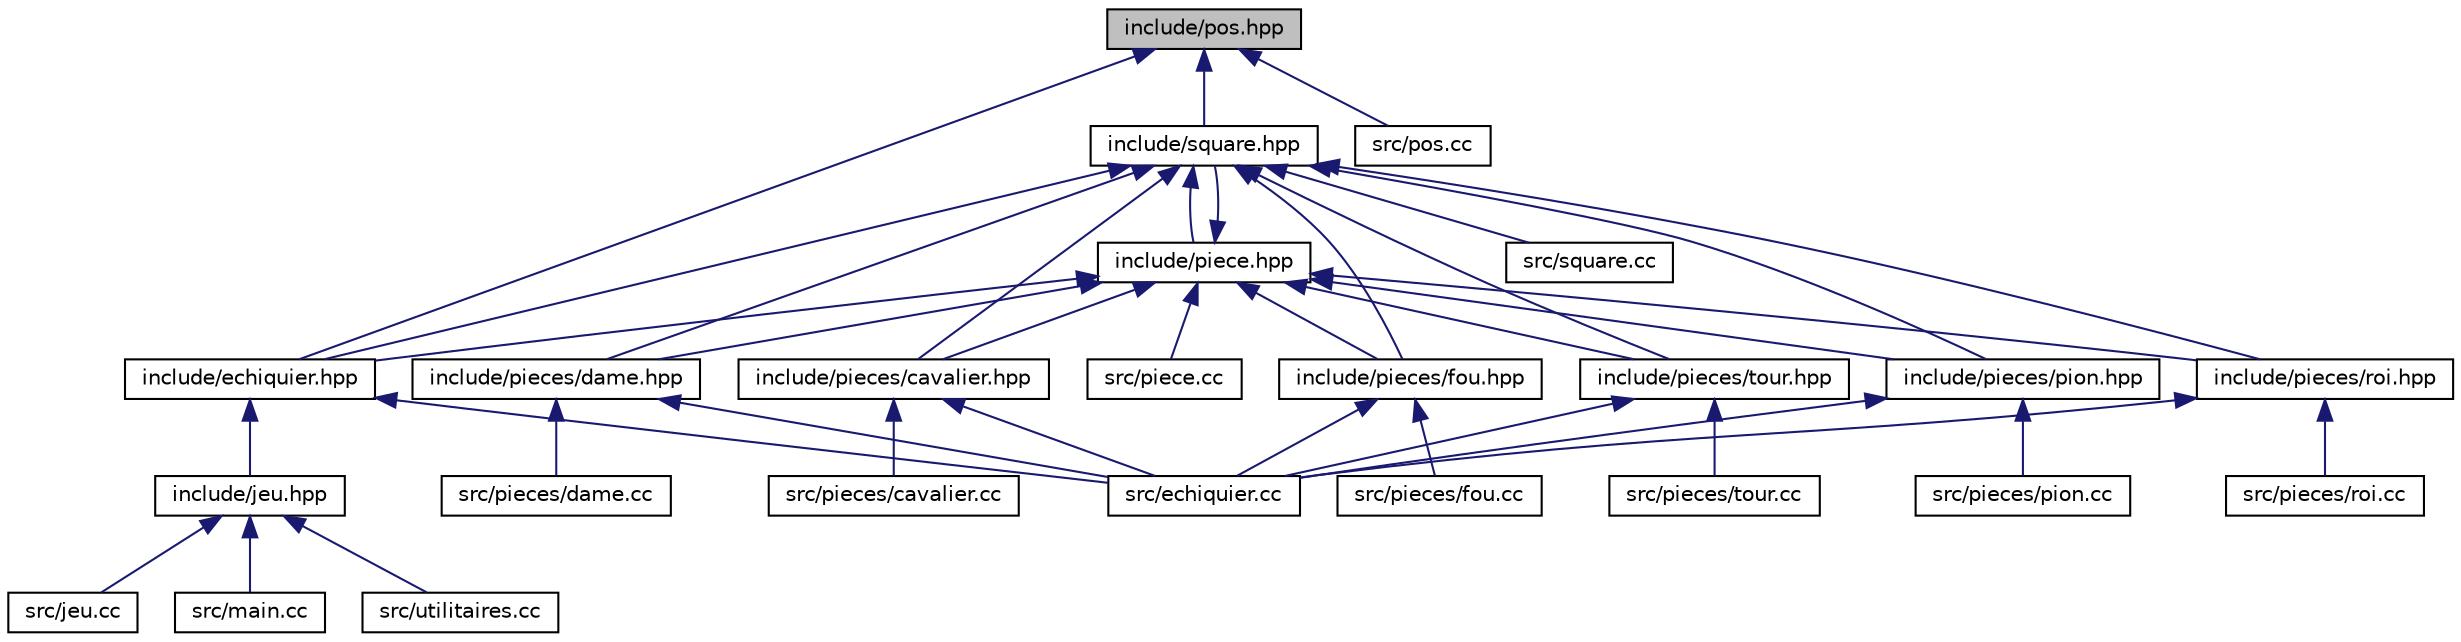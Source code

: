 digraph "include/pos.hpp"
{
 // LATEX_PDF_SIZE
  edge [fontname="Helvetica",fontsize="10",labelfontname="Helvetica",labelfontsize="10"];
  node [fontname="Helvetica",fontsize="10",shape=record];
  Node1 [label="include/pos.hpp",height=0.2,width=0.4,color="black", fillcolor="grey75", style="filled", fontcolor="black",tooltip=" "];
  Node1 -> Node2 [dir="back",color="midnightblue",fontsize="10",style="solid"];
  Node2 [label="include/square.hpp",height=0.2,width=0.4,color="black", fillcolor="white", style="filled",URL="$square_8hpp.html",tooltip=" "];
  Node2 -> Node3 [dir="back",color="midnightblue",fontsize="10",style="solid"];
  Node3 [label="include/echiquier.hpp",height=0.2,width=0.4,color="black", fillcolor="white", style="filled",URL="$echiquier_8hpp.html",tooltip=" "];
  Node3 -> Node4 [dir="back",color="midnightblue",fontsize="10",style="solid"];
  Node4 [label="src/echiquier.cc",height=0.2,width=0.4,color="black", fillcolor="white", style="filled",URL="$echiquier_8cc.html",tooltip=" "];
  Node3 -> Node5 [dir="back",color="midnightblue",fontsize="10",style="solid"];
  Node5 [label="include/jeu.hpp",height=0.2,width=0.4,color="black", fillcolor="white", style="filled",URL="$jeu_8hpp.html",tooltip=" "];
  Node5 -> Node6 [dir="back",color="midnightblue",fontsize="10",style="solid"];
  Node6 [label="src/jeu.cc",height=0.2,width=0.4,color="black", fillcolor="white", style="filled",URL="$jeu_8cc.html",tooltip=" "];
  Node5 -> Node7 [dir="back",color="midnightblue",fontsize="10",style="solid"];
  Node7 [label="src/main.cc",height=0.2,width=0.4,color="black", fillcolor="white", style="filled",URL="$main_8cc.html",tooltip=" "];
  Node5 -> Node8 [dir="back",color="midnightblue",fontsize="10",style="solid"];
  Node8 [label="src/utilitaires.cc",height=0.2,width=0.4,color="black", fillcolor="white", style="filled",URL="$utilitaires_8cc.html",tooltip=" "];
  Node2 -> Node9 [dir="back",color="midnightblue",fontsize="10",style="solid"];
  Node9 [label="include/piece.hpp",height=0.2,width=0.4,color="black", fillcolor="white", style="filled",URL="$piece_8hpp.html",tooltip=" "];
  Node9 -> Node2 [dir="back",color="midnightblue",fontsize="10",style="solid"];
  Node9 -> Node3 [dir="back",color="midnightblue",fontsize="10",style="solid"];
  Node9 -> Node10 [dir="back",color="midnightblue",fontsize="10",style="solid"];
  Node10 [label="include/pieces/roi.hpp",height=0.2,width=0.4,color="black", fillcolor="white", style="filled",URL="$roi_8hpp.html",tooltip=" "];
  Node10 -> Node4 [dir="back",color="midnightblue",fontsize="10",style="solid"];
  Node10 -> Node11 [dir="back",color="midnightblue",fontsize="10",style="solid"];
  Node11 [label="src/pieces/roi.cc",height=0.2,width=0.4,color="black", fillcolor="white", style="filled",URL="$roi_8cc.html",tooltip=" "];
  Node9 -> Node12 [dir="back",color="midnightblue",fontsize="10",style="solid"];
  Node12 [label="include/pieces/dame.hpp",height=0.2,width=0.4,color="black", fillcolor="white", style="filled",URL="$dame_8hpp.html",tooltip=" "];
  Node12 -> Node4 [dir="back",color="midnightblue",fontsize="10",style="solid"];
  Node12 -> Node13 [dir="back",color="midnightblue",fontsize="10",style="solid"];
  Node13 [label="src/pieces/dame.cc",height=0.2,width=0.4,color="black", fillcolor="white", style="filled",URL="$dame_8cc.html",tooltip=" "];
  Node9 -> Node14 [dir="back",color="midnightblue",fontsize="10",style="solid"];
  Node14 [label="include/pieces/cavalier.hpp",height=0.2,width=0.4,color="black", fillcolor="white", style="filled",URL="$cavalier_8hpp.html",tooltip=" "];
  Node14 -> Node4 [dir="back",color="midnightblue",fontsize="10",style="solid"];
  Node14 -> Node15 [dir="back",color="midnightblue",fontsize="10",style="solid"];
  Node15 [label="src/pieces/cavalier.cc",height=0.2,width=0.4,color="black", fillcolor="white", style="filled",URL="$cavalier_8cc.html",tooltip=" "];
  Node9 -> Node16 [dir="back",color="midnightblue",fontsize="10",style="solid"];
  Node16 [label="include/pieces/fou.hpp",height=0.2,width=0.4,color="black", fillcolor="white", style="filled",URL="$fou_8hpp.html",tooltip=" "];
  Node16 -> Node4 [dir="back",color="midnightblue",fontsize="10",style="solid"];
  Node16 -> Node17 [dir="back",color="midnightblue",fontsize="10",style="solid"];
  Node17 [label="src/pieces/fou.cc",height=0.2,width=0.4,color="black", fillcolor="white", style="filled",URL="$fou_8cc.html",tooltip=" "];
  Node9 -> Node18 [dir="back",color="midnightblue",fontsize="10",style="solid"];
  Node18 [label="include/pieces/tour.hpp",height=0.2,width=0.4,color="black", fillcolor="white", style="filled",URL="$tour_8hpp.html",tooltip=" "];
  Node18 -> Node4 [dir="back",color="midnightblue",fontsize="10",style="solid"];
  Node18 -> Node19 [dir="back",color="midnightblue",fontsize="10",style="solid"];
  Node19 [label="src/pieces/tour.cc",height=0.2,width=0.4,color="black", fillcolor="white", style="filled",URL="$tour_8cc.html",tooltip=" "];
  Node9 -> Node20 [dir="back",color="midnightblue",fontsize="10",style="solid"];
  Node20 [label="include/pieces/pion.hpp",height=0.2,width=0.4,color="black", fillcolor="white", style="filled",URL="$pion_8hpp.html",tooltip=" "];
  Node20 -> Node4 [dir="back",color="midnightblue",fontsize="10",style="solid"];
  Node20 -> Node21 [dir="back",color="midnightblue",fontsize="10",style="solid"];
  Node21 [label="src/pieces/pion.cc",height=0.2,width=0.4,color="black", fillcolor="white", style="filled",URL="$pion_8cc.html",tooltip=" "];
  Node9 -> Node22 [dir="back",color="midnightblue",fontsize="10",style="solid"];
  Node22 [label="src/piece.cc",height=0.2,width=0.4,color="black", fillcolor="white", style="filled",URL="$piece_8cc.html",tooltip=" "];
  Node2 -> Node10 [dir="back",color="midnightblue",fontsize="10",style="solid"];
  Node2 -> Node12 [dir="back",color="midnightblue",fontsize="10",style="solid"];
  Node2 -> Node14 [dir="back",color="midnightblue",fontsize="10",style="solid"];
  Node2 -> Node16 [dir="back",color="midnightblue",fontsize="10",style="solid"];
  Node2 -> Node18 [dir="back",color="midnightblue",fontsize="10",style="solid"];
  Node2 -> Node20 [dir="back",color="midnightblue",fontsize="10",style="solid"];
  Node2 -> Node23 [dir="back",color="midnightblue",fontsize="10",style="solid"];
  Node23 [label="src/square.cc",height=0.2,width=0.4,color="black", fillcolor="white", style="filled",URL="$square_8cc.html",tooltip=" "];
  Node1 -> Node3 [dir="back",color="midnightblue",fontsize="10",style="solid"];
  Node1 -> Node24 [dir="back",color="midnightblue",fontsize="10",style="solid"];
  Node24 [label="src/pos.cc",height=0.2,width=0.4,color="black", fillcolor="white", style="filled",URL="$pos_8cc.html",tooltip=" "];
}
